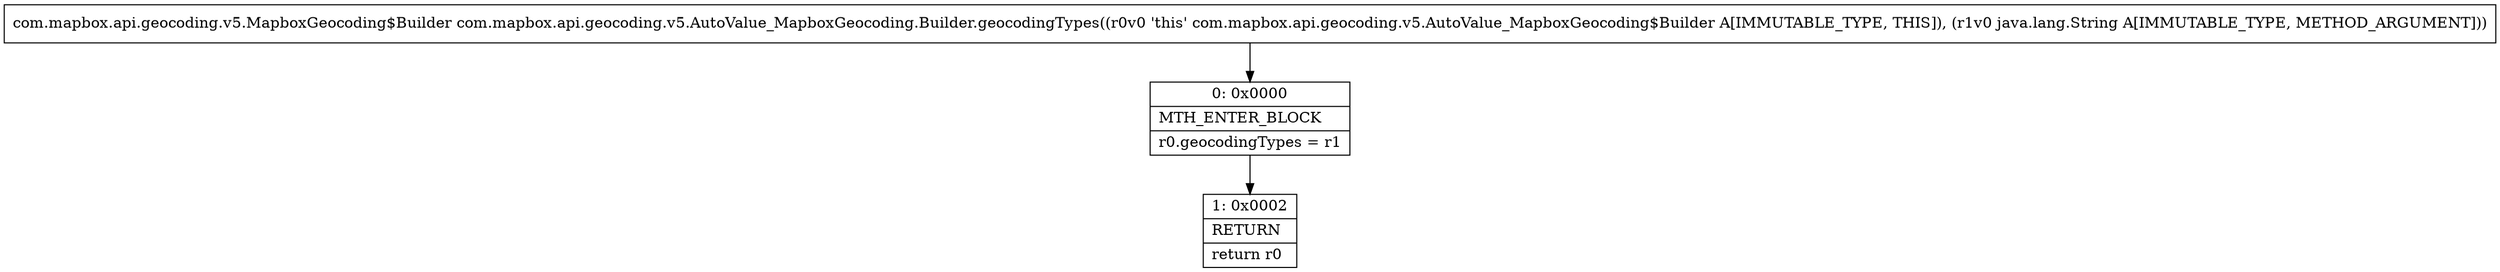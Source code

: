 digraph "CFG forcom.mapbox.api.geocoding.v5.AutoValue_MapboxGeocoding.Builder.geocodingTypes(Ljava\/lang\/String;)Lcom\/mapbox\/api\/geocoding\/v5\/MapboxGeocoding$Builder;" {
Node_0 [shape=record,label="{0\:\ 0x0000|MTH_ENTER_BLOCK\l|r0.geocodingTypes = r1\l}"];
Node_1 [shape=record,label="{1\:\ 0x0002|RETURN\l|return r0\l}"];
MethodNode[shape=record,label="{com.mapbox.api.geocoding.v5.MapboxGeocoding$Builder com.mapbox.api.geocoding.v5.AutoValue_MapboxGeocoding.Builder.geocodingTypes((r0v0 'this' com.mapbox.api.geocoding.v5.AutoValue_MapboxGeocoding$Builder A[IMMUTABLE_TYPE, THIS]), (r1v0 java.lang.String A[IMMUTABLE_TYPE, METHOD_ARGUMENT])) }"];
MethodNode -> Node_0;
Node_0 -> Node_1;
}

